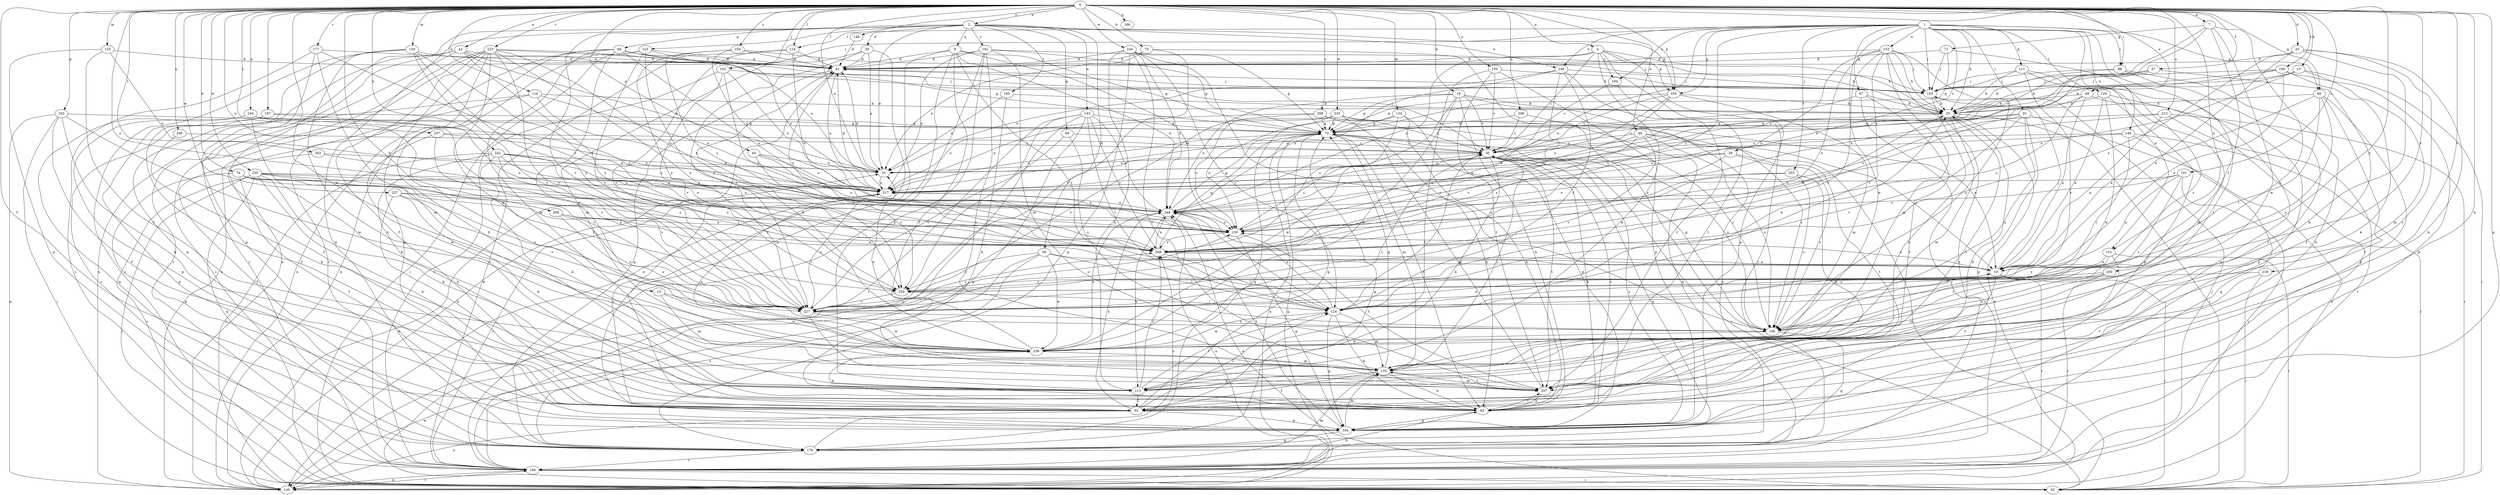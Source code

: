 strict digraph  {
0;
1;
2;
5;
7;
9;
10;
13;
15;
19;
20;
29;
30;
35;
36;
39;
41;
43;
44;
46;
48;
51;
57;
62;
66;
67;
68;
69;
71;
72;
74;
75;
82;
88;
91;
92;
102;
103;
110;
111;
113;
114;
120;
123;
124;
125;
129;
134;
135;
140;
143;
145;
148;
150;
151;
153;
155;
162;
163;
164;
166;
176;
177;
180;
182;
185;
186;
187;
191;
194;
196;
200;
202;
203;
207;
208;
209;
213;
217;
218;
223;
227;
233;
234;
235;
237;
238;
240;
242;
244;
246;
248;
254;
257;
259;
268;
269;
0 -> 2  [label=a];
0 -> 5  [label=a];
0 -> 7  [label=a];
0 -> 13  [label=b];
0 -> 15  [label=b];
0 -> 19  [label=b];
0 -> 35  [label=d];
0 -> 43  [label=e];
0 -> 44  [label=e];
0 -> 46  [label=e];
0 -> 48  [label=e];
0 -> 51  [label=e];
0 -> 57  [label=f];
0 -> 62  [label=f];
0 -> 66  [label=g];
0 -> 74  [label=h];
0 -> 75  [label=h];
0 -> 82  [label=h];
0 -> 88  [label=i];
0 -> 102  [label=j];
0 -> 110  [label=k];
0 -> 114  [label=l];
0 -> 125  [label=m];
0 -> 129  [label=m];
0 -> 134  [label=m];
0 -> 148  [label=o];
0 -> 150  [label=o];
0 -> 151  [label=o];
0 -> 162  [label=p];
0 -> 163  [label=p];
0 -> 166  [label=q];
0 -> 176  [label=q];
0 -> 177  [label=r];
0 -> 180  [label=r];
0 -> 187  [label=s];
0 -> 191  [label=s];
0 -> 200  [label=t];
0 -> 202  [label=t];
0 -> 208  [label=u];
0 -> 209  [label=u];
0 -> 213  [label=u];
0 -> 218  [label=v];
0 -> 223  [label=v];
0 -> 233  [label=w];
0 -> 234  [label=w];
0 -> 235  [label=w];
0 -> 237  [label=w];
0 -> 238  [label=w];
0 -> 240  [label=x];
0 -> 242  [label=x];
0 -> 244  [label=x];
0 -> 254  [label=y];
0 -> 257  [label=y];
0 -> 259  [label=y];
0 -> 268  [label=z];
0 -> 269  [label=z];
1 -> 20  [label=b];
1 -> 29  [label=c];
1 -> 66  [label=g];
1 -> 67  [label=g];
1 -> 88  [label=i];
1 -> 91  [label=i];
1 -> 102  [label=j];
1 -> 103  [label=j];
1 -> 111  [label=k];
1 -> 114  [label=l];
1 -> 120  [label=l];
1 -> 140  [label=n];
1 -> 151  [label=o];
1 -> 153  [label=o];
1 -> 155  [label=o];
1 -> 163  [label=p];
1 -> 194  [label=s];
1 -> 203  [label=t];
1 -> 207  [label=t];
1 -> 238  [label=w];
1 -> 246  [label=x];
1 -> 269  [label=z];
2 -> 9  [label=a];
2 -> 36  [label=d];
2 -> 39  [label=d];
2 -> 51  [label=e];
2 -> 68  [label=g];
2 -> 69  [label=g];
2 -> 123  [label=l];
2 -> 143  [label=n];
2 -> 145  [label=n];
2 -> 163  [label=p];
2 -> 176  [label=q];
2 -> 182  [label=r];
2 -> 185  [label=r];
2 -> 227  [label=v];
2 -> 246  [label=x];
5 -> 20  [label=b];
5 -> 30  [label=c];
5 -> 41  [label=d];
5 -> 113  [label=k];
5 -> 163  [label=p];
5 -> 164  [label=p];
5 -> 186  [label=r];
5 -> 194  [label=s];
5 -> 248  [label=x];
7 -> 51  [label=e];
7 -> 71  [label=g];
7 -> 124  [label=l];
7 -> 196  [label=s];
7 -> 238  [label=w];
7 -> 248  [label=x];
9 -> 41  [label=d];
9 -> 62  [label=f];
9 -> 72  [label=g];
9 -> 124  [label=l];
9 -> 155  [label=o];
9 -> 164  [label=p];
9 -> 207  [label=t];
9 -> 248  [label=x];
10 -> 92  [label=i];
10 -> 103  [label=j];
10 -> 135  [label=m];
10 -> 155  [label=o];
10 -> 186  [label=r];
10 -> 259  [label=y];
13 -> 135  [label=m];
13 -> 227  [label=v];
13 -> 238  [label=w];
15 -> 20  [label=b];
15 -> 92  [label=i];
15 -> 103  [label=j];
15 -> 135  [label=m];
15 -> 248  [label=x];
19 -> 20  [label=b];
19 -> 30  [label=c];
19 -> 72  [label=g];
19 -> 82  [label=h];
19 -> 186  [label=r];
19 -> 238  [label=w];
19 -> 248  [label=x];
19 -> 269  [label=z];
20 -> 72  [label=g];
20 -> 92  [label=i];
20 -> 135  [label=m];
20 -> 145  [label=n];
20 -> 207  [label=t];
29 -> 51  [label=e];
29 -> 155  [label=o];
29 -> 196  [label=s];
29 -> 207  [label=t];
29 -> 217  [label=u];
30 -> 51  [label=e];
30 -> 82  [label=h];
30 -> 113  [label=k];
30 -> 124  [label=l];
30 -> 176  [label=q];
30 -> 207  [label=t];
35 -> 10  [label=a];
35 -> 41  [label=d];
35 -> 82  [label=h];
35 -> 113  [label=k];
35 -> 207  [label=t];
35 -> 269  [label=z];
36 -> 10  [label=a];
36 -> 92  [label=i];
36 -> 124  [label=l];
36 -> 186  [label=r];
36 -> 238  [label=w];
36 -> 259  [label=y];
39 -> 41  [label=d];
39 -> 51  [label=e];
39 -> 135  [label=m];
39 -> 145  [label=n];
39 -> 227  [label=v];
41 -> 103  [label=j];
41 -> 176  [label=q];
41 -> 217  [label=u];
41 -> 269  [label=z];
43 -> 30  [label=c];
43 -> 41  [label=d];
43 -> 51  [label=e];
43 -> 92  [label=i];
43 -> 145  [label=n];
43 -> 186  [label=r];
43 -> 259  [label=y];
44 -> 51  [label=e];
44 -> 155  [label=o];
44 -> 217  [label=u];
44 -> 259  [label=y];
46 -> 10  [label=a];
46 -> 30  [label=c];
46 -> 92  [label=i];
46 -> 196  [label=s];
46 -> 217  [label=u];
46 -> 227  [label=v];
46 -> 269  [label=z];
48 -> 10  [label=a];
48 -> 20  [label=b];
48 -> 155  [label=o];
48 -> 164  [label=p];
48 -> 269  [label=z];
51 -> 41  [label=d];
51 -> 217  [label=u];
57 -> 51  [label=e];
57 -> 62  [label=f];
57 -> 103  [label=j];
57 -> 248  [label=x];
62 -> 20  [label=b];
62 -> 72  [label=g];
62 -> 124  [label=l];
62 -> 145  [label=n];
62 -> 164  [label=p];
62 -> 217  [label=u];
62 -> 248  [label=x];
66 -> 10  [label=a];
66 -> 20  [label=b];
66 -> 62  [label=f];
66 -> 124  [label=l];
66 -> 164  [label=p];
66 -> 196  [label=s];
67 -> 20  [label=b];
67 -> 62  [label=f];
67 -> 186  [label=r];
67 -> 217  [label=u];
68 -> 41  [label=d];
68 -> 51  [label=e];
68 -> 103  [label=j];
68 -> 135  [label=m];
68 -> 145  [label=n];
68 -> 155  [label=o];
68 -> 186  [label=r];
68 -> 238  [label=w];
69 -> 30  [label=c];
69 -> 196  [label=s];
69 -> 227  [label=v];
71 -> 41  [label=d];
71 -> 72  [label=g];
71 -> 103  [label=j];
71 -> 196  [label=s];
72 -> 30  [label=c];
72 -> 82  [label=h];
72 -> 135  [label=m];
72 -> 145  [label=n];
72 -> 196  [label=s];
72 -> 217  [label=u];
74 -> 10  [label=a];
74 -> 62  [label=f];
74 -> 164  [label=p];
74 -> 217  [label=u];
74 -> 227  [label=v];
74 -> 269  [label=z];
75 -> 41  [label=d];
75 -> 51  [label=e];
75 -> 196  [label=s];
75 -> 227  [label=v];
82 -> 30  [label=c];
82 -> 164  [label=p];
82 -> 207  [label=t];
88 -> 20  [label=b];
88 -> 62  [label=f];
88 -> 82  [label=h];
88 -> 103  [label=j];
91 -> 30  [label=c];
91 -> 72  [label=g];
91 -> 145  [label=n];
91 -> 164  [label=p];
91 -> 196  [label=s];
91 -> 227  [label=v];
91 -> 269  [label=z];
92 -> 30  [label=c];
92 -> 248  [label=x];
102 -> 103  [label=j];
102 -> 186  [label=r];
102 -> 217  [label=u];
102 -> 227  [label=v];
102 -> 269  [label=z];
103 -> 20  [label=b];
103 -> 41  [label=d];
103 -> 113  [label=k];
110 -> 20  [label=b];
110 -> 62  [label=f];
110 -> 186  [label=r];
110 -> 217  [label=u];
110 -> 248  [label=x];
111 -> 20  [label=b];
111 -> 103  [label=j];
111 -> 135  [label=m];
111 -> 176  [label=q];
111 -> 227  [label=v];
113 -> 62  [label=f];
113 -> 124  [label=l];
113 -> 269  [label=z];
114 -> 41  [label=d];
114 -> 155  [label=o];
114 -> 186  [label=r];
114 -> 227  [label=v];
120 -> 10  [label=a];
120 -> 20  [label=b];
120 -> 164  [label=p];
120 -> 186  [label=r];
120 -> 238  [label=w];
123 -> 41  [label=d];
123 -> 92  [label=i];
123 -> 145  [label=n];
123 -> 217  [label=u];
123 -> 227  [label=v];
123 -> 259  [label=y];
124 -> 20  [label=b];
124 -> 82  [label=h];
124 -> 135  [label=m];
124 -> 164  [label=p];
124 -> 238  [label=w];
124 -> 248  [label=x];
125 -> 41  [label=d];
125 -> 176  [label=q];
125 -> 207  [label=t];
125 -> 217  [label=u];
129 -> 41  [label=d];
129 -> 82  [label=h];
129 -> 92  [label=i];
129 -> 176  [label=q];
129 -> 227  [label=v];
129 -> 259  [label=y];
129 -> 269  [label=z];
134 -> 72  [label=g];
134 -> 82  [label=h];
134 -> 155  [label=o];
134 -> 164  [label=p];
134 -> 238  [label=w];
135 -> 30  [label=c];
135 -> 62  [label=f];
135 -> 72  [label=g];
135 -> 82  [label=h];
135 -> 113  [label=k];
135 -> 207  [label=t];
135 -> 217  [label=u];
140 -> 30  [label=c];
140 -> 92  [label=i];
140 -> 124  [label=l];
140 -> 176  [label=q];
140 -> 217  [label=u];
143 -> 72  [label=g];
143 -> 124  [label=l];
143 -> 145  [label=n];
143 -> 176  [label=q];
143 -> 186  [label=r];
143 -> 248  [label=x];
143 -> 259  [label=y];
143 -> 269  [label=z];
145 -> 41  [label=d];
145 -> 51  [label=e];
145 -> 72  [label=g];
145 -> 103  [label=j];
145 -> 186  [label=r];
145 -> 238  [label=w];
145 -> 248  [label=x];
148 -> 41  [label=d];
150 -> 30  [label=c];
150 -> 62  [label=f];
150 -> 103  [label=j];
150 -> 164  [label=p];
150 -> 207  [label=t];
151 -> 10  [label=a];
151 -> 62  [label=f];
151 -> 92  [label=i];
151 -> 259  [label=y];
153 -> 20  [label=b];
153 -> 41  [label=d];
153 -> 103  [label=j];
153 -> 124  [label=l];
153 -> 135  [label=m];
153 -> 155  [label=o];
153 -> 186  [label=r];
153 -> 196  [label=s];
153 -> 227  [label=v];
153 -> 269  [label=z];
155 -> 30  [label=c];
155 -> 164  [label=p];
155 -> 207  [label=t];
155 -> 269  [label=z];
162 -> 62  [label=f];
162 -> 72  [label=g];
162 -> 92  [label=i];
162 -> 113  [label=k];
162 -> 145  [label=n];
162 -> 238  [label=w];
163 -> 20  [label=b];
163 -> 30  [label=c];
163 -> 72  [label=g];
163 -> 135  [label=m];
163 -> 155  [label=o];
163 -> 248  [label=x];
164 -> 30  [label=c];
164 -> 135  [label=m];
164 -> 176  [label=q];
164 -> 248  [label=x];
176 -> 72  [label=g];
176 -> 186  [label=r];
176 -> 269  [label=z];
177 -> 41  [label=d];
177 -> 92  [label=i];
177 -> 135  [label=m];
177 -> 164  [label=p];
177 -> 269  [label=z];
180 -> 10  [label=a];
180 -> 20  [label=b];
180 -> 103  [label=j];
180 -> 113  [label=k];
180 -> 164  [label=p];
180 -> 217  [label=u];
182 -> 20  [label=b];
182 -> 41  [label=d];
182 -> 72  [label=g];
182 -> 113  [label=k];
182 -> 135  [label=m];
182 -> 186  [label=r];
182 -> 207  [label=t];
182 -> 217  [label=u];
185 -> 20  [label=b];
185 -> 51  [label=e];
185 -> 82  [label=h];
186 -> 82  [label=h];
186 -> 92  [label=i];
186 -> 135  [label=m];
186 -> 145  [label=n];
187 -> 62  [label=f];
187 -> 72  [label=g];
187 -> 155  [label=o];
187 -> 176  [label=q];
191 -> 10  [label=a];
191 -> 155  [label=o];
191 -> 186  [label=r];
191 -> 196  [label=s];
191 -> 217  [label=u];
194 -> 30  [label=c];
194 -> 207  [label=t];
196 -> 72  [label=g];
196 -> 176  [label=q];
196 -> 238  [label=w];
200 -> 124  [label=l];
200 -> 186  [label=r];
200 -> 196  [label=s];
200 -> 259  [label=y];
202 -> 51  [label=e];
202 -> 62  [label=f];
202 -> 269  [label=z];
203 -> 113  [label=k];
203 -> 196  [label=s];
203 -> 217  [label=u];
203 -> 269  [label=z];
207 -> 72  [label=g];
207 -> 82  [label=h];
207 -> 135  [label=m];
208 -> 30  [label=c];
208 -> 72  [label=g];
208 -> 176  [label=q];
209 -> 10  [label=a];
209 -> 155  [label=o];
209 -> 196  [label=s];
209 -> 227  [label=v];
213 -> 10  [label=a];
213 -> 72  [label=g];
213 -> 92  [label=i];
213 -> 186  [label=r];
213 -> 248  [label=x];
217 -> 41  [label=d];
217 -> 186  [label=r];
217 -> 248  [label=x];
218 -> 92  [label=i];
218 -> 207  [label=t];
218 -> 259  [label=y];
223 -> 41  [label=d];
223 -> 62  [label=f];
223 -> 72  [label=g];
223 -> 82  [label=h];
223 -> 145  [label=n];
223 -> 155  [label=o];
223 -> 164  [label=p];
223 -> 186  [label=r];
223 -> 227  [label=v];
223 -> 238  [label=w];
223 -> 259  [label=y];
227 -> 10  [label=a];
227 -> 155  [label=o];
227 -> 196  [label=s];
227 -> 207  [label=t];
227 -> 217  [label=u];
227 -> 238  [label=w];
227 -> 269  [label=z];
233 -> 30  [label=c];
233 -> 72  [label=g];
233 -> 82  [label=h];
233 -> 155  [label=o];
233 -> 176  [label=q];
233 -> 196  [label=s];
233 -> 217  [label=u];
234 -> 41  [label=d];
234 -> 72  [label=g];
234 -> 113  [label=k];
234 -> 124  [label=l];
234 -> 176  [label=q];
234 -> 196  [label=s];
234 -> 207  [label=t];
234 -> 248  [label=x];
235 -> 82  [label=h];
235 -> 92  [label=i];
235 -> 113  [label=k];
235 -> 176  [label=q];
235 -> 186  [label=r];
235 -> 217  [label=u];
235 -> 248  [label=x];
235 -> 259  [label=y];
235 -> 269  [label=z];
237 -> 82  [label=h];
237 -> 113  [label=k];
237 -> 227  [label=v];
237 -> 248  [label=x];
237 -> 269  [label=z];
238 -> 30  [label=c];
238 -> 41  [label=d];
238 -> 51  [label=e];
238 -> 82  [label=h];
238 -> 135  [label=m];
238 -> 248  [label=x];
240 -> 30  [label=c];
240 -> 113  [label=k];
242 -> 51  [label=e];
242 -> 82  [label=h];
242 -> 92  [label=i];
242 -> 113  [label=k];
242 -> 155  [label=o];
242 -> 217  [label=u];
242 -> 227  [label=v];
242 -> 248  [label=x];
244 -> 72  [label=g];
244 -> 113  [label=k];
244 -> 164  [label=p];
244 -> 176  [label=q];
244 -> 227  [label=v];
244 -> 248  [label=x];
246 -> 51  [label=e];
246 -> 103  [label=j];
246 -> 124  [label=l];
246 -> 207  [label=t];
246 -> 227  [label=v];
246 -> 248  [label=x];
248 -> 72  [label=g];
248 -> 113  [label=k];
248 -> 124  [label=l];
248 -> 155  [label=o];
248 -> 217  [label=u];
254 -> 41  [label=d];
254 -> 103  [label=j];
254 -> 217  [label=u];
254 -> 259  [label=y];
254 -> 269  [label=z];
257 -> 30  [label=c];
257 -> 217  [label=u];
257 -> 227  [label=v];
257 -> 238  [label=w];
259 -> 124  [label=l];
259 -> 227  [label=v];
268 -> 10  [label=a];
268 -> 72  [label=g];
268 -> 196  [label=s];
268 -> 217  [label=u];
268 -> 227  [label=v];
269 -> 10  [label=a];
269 -> 20  [label=b];
269 -> 72  [label=g];
269 -> 124  [label=l];
269 -> 248  [label=x];
}
